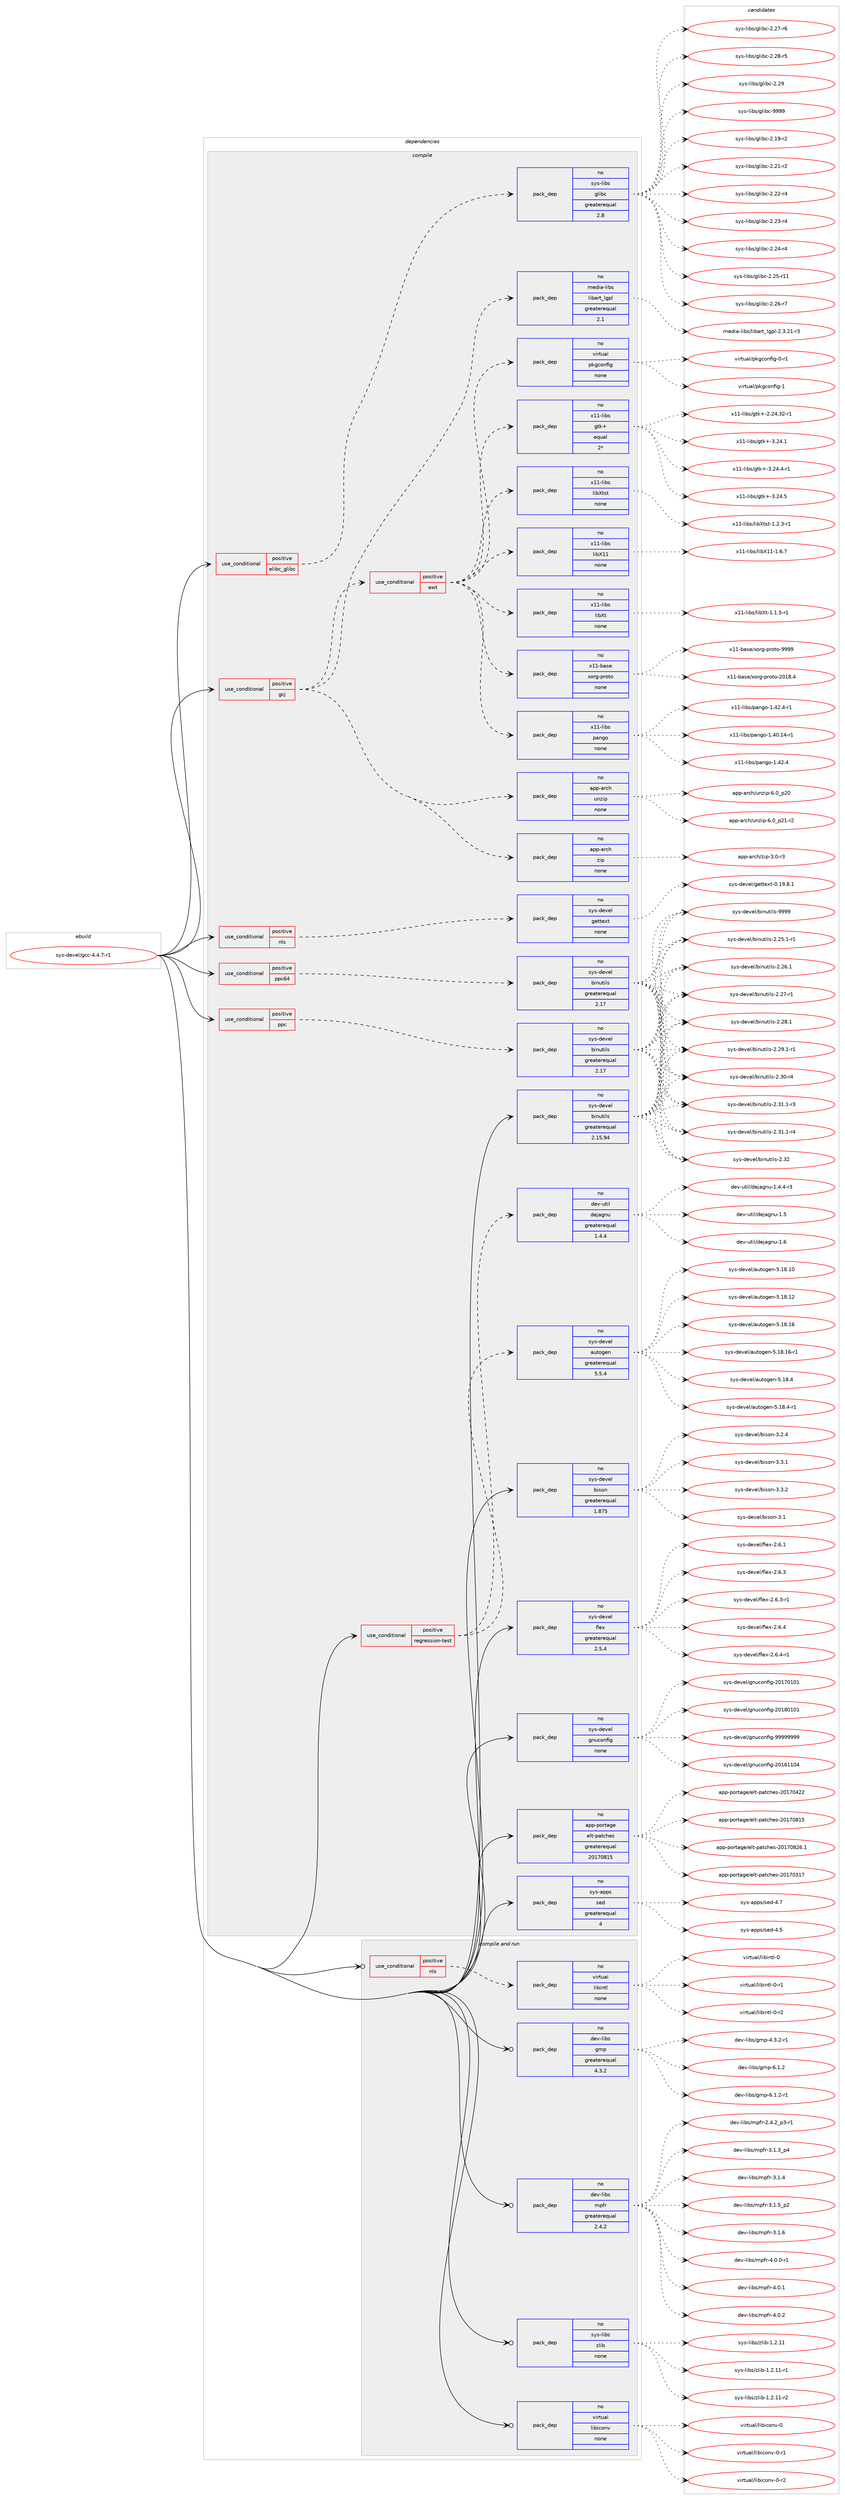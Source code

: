 digraph prolog {

# *************
# Graph options
# *************

newrank=true;
concentrate=true;
compound=true;
graph [rankdir=LR,fontname=Helvetica,fontsize=10,ranksep=1.5];#, ranksep=2.5, nodesep=0.2];
edge  [arrowhead=vee];
node  [fontname=Helvetica,fontsize=10];

# **********
# The ebuild
# **********

subgraph cluster_leftcol {
color=gray;
rank=same;
label=<<i>ebuild</i>>;
id [label="sys-devel/gcc-4.4.7-r1", color=red, width=4, href="../sys-devel/gcc-4.4.7-r1.svg"];
}

# ****************
# The dependencies
# ****************

subgraph cluster_midcol {
color=gray;
label=<<i>dependencies</i>>;
subgraph cluster_compile {
fillcolor="#eeeeee";
style=filled;
label=<<i>compile</i>>;
subgraph cond459618 {
dependency1727688 [label=<<TABLE BORDER="0" CELLBORDER="1" CELLSPACING="0" CELLPADDING="4"><TR><TD ROWSPAN="3" CELLPADDING="10">use_conditional</TD></TR><TR><TD>positive</TD></TR><TR><TD>elibc_glibc</TD></TR></TABLE>>, shape=none, color=red];
subgraph pack1239757 {
dependency1727689 [label=<<TABLE BORDER="0" CELLBORDER="1" CELLSPACING="0" CELLPADDING="4" WIDTH="220"><TR><TD ROWSPAN="6" CELLPADDING="30">pack_dep</TD></TR><TR><TD WIDTH="110">no</TD></TR><TR><TD>sys-libs</TD></TR><TR><TD>glibc</TD></TR><TR><TD>greaterequal</TD></TR><TR><TD>2.8</TD></TR></TABLE>>, shape=none, color=blue];
}
dependency1727688:e -> dependency1727689:w [weight=20,style="dashed",arrowhead="vee"];
}
id:e -> dependency1727688:w [weight=20,style="solid",arrowhead="vee"];
subgraph cond459619 {
dependency1727690 [label=<<TABLE BORDER="0" CELLBORDER="1" CELLSPACING="0" CELLPADDING="4"><TR><TD ROWSPAN="3" CELLPADDING="10">use_conditional</TD></TR><TR><TD>positive</TD></TR><TR><TD>gcj</TD></TR></TABLE>>, shape=none, color=red];
subgraph cond459620 {
dependency1727691 [label=<<TABLE BORDER="0" CELLBORDER="1" CELLSPACING="0" CELLPADDING="4"><TR><TD ROWSPAN="3" CELLPADDING="10">use_conditional</TD></TR><TR><TD>positive</TD></TR><TR><TD>awt</TD></TR></TABLE>>, shape=none, color=red];
subgraph pack1239758 {
dependency1727692 [label=<<TABLE BORDER="0" CELLBORDER="1" CELLSPACING="0" CELLPADDING="4" WIDTH="220"><TR><TD ROWSPAN="6" CELLPADDING="30">pack_dep</TD></TR><TR><TD WIDTH="110">no</TD></TR><TR><TD>x11-base</TD></TR><TR><TD>xorg-proto</TD></TR><TR><TD>none</TD></TR><TR><TD></TD></TR></TABLE>>, shape=none, color=blue];
}
dependency1727691:e -> dependency1727692:w [weight=20,style="dashed",arrowhead="vee"];
subgraph pack1239759 {
dependency1727693 [label=<<TABLE BORDER="0" CELLBORDER="1" CELLSPACING="0" CELLPADDING="4" WIDTH="220"><TR><TD ROWSPAN="6" CELLPADDING="30">pack_dep</TD></TR><TR><TD WIDTH="110">no</TD></TR><TR><TD>x11-libs</TD></TR><TR><TD>libXt</TD></TR><TR><TD>none</TD></TR><TR><TD></TD></TR></TABLE>>, shape=none, color=blue];
}
dependency1727691:e -> dependency1727693:w [weight=20,style="dashed",arrowhead="vee"];
subgraph pack1239760 {
dependency1727694 [label=<<TABLE BORDER="0" CELLBORDER="1" CELLSPACING="0" CELLPADDING="4" WIDTH="220"><TR><TD ROWSPAN="6" CELLPADDING="30">pack_dep</TD></TR><TR><TD WIDTH="110">no</TD></TR><TR><TD>x11-libs</TD></TR><TR><TD>libX11</TD></TR><TR><TD>none</TD></TR><TR><TD></TD></TR></TABLE>>, shape=none, color=blue];
}
dependency1727691:e -> dependency1727694:w [weight=20,style="dashed",arrowhead="vee"];
subgraph pack1239761 {
dependency1727695 [label=<<TABLE BORDER="0" CELLBORDER="1" CELLSPACING="0" CELLPADDING="4" WIDTH="220"><TR><TD ROWSPAN="6" CELLPADDING="30">pack_dep</TD></TR><TR><TD WIDTH="110">no</TD></TR><TR><TD>x11-libs</TD></TR><TR><TD>libXtst</TD></TR><TR><TD>none</TD></TR><TR><TD></TD></TR></TABLE>>, shape=none, color=blue];
}
dependency1727691:e -> dependency1727695:w [weight=20,style="dashed",arrowhead="vee"];
subgraph pack1239762 {
dependency1727696 [label=<<TABLE BORDER="0" CELLBORDER="1" CELLSPACING="0" CELLPADDING="4" WIDTH="220"><TR><TD ROWSPAN="6" CELLPADDING="30">pack_dep</TD></TR><TR><TD WIDTH="110">no</TD></TR><TR><TD>x11-libs</TD></TR><TR><TD>gtk+</TD></TR><TR><TD>equal</TD></TR><TR><TD>2*</TD></TR></TABLE>>, shape=none, color=blue];
}
dependency1727691:e -> dependency1727696:w [weight=20,style="dashed",arrowhead="vee"];
subgraph pack1239763 {
dependency1727697 [label=<<TABLE BORDER="0" CELLBORDER="1" CELLSPACING="0" CELLPADDING="4" WIDTH="220"><TR><TD ROWSPAN="6" CELLPADDING="30">pack_dep</TD></TR><TR><TD WIDTH="110">no</TD></TR><TR><TD>virtual</TD></TR><TR><TD>pkgconfig</TD></TR><TR><TD>none</TD></TR><TR><TD></TD></TR></TABLE>>, shape=none, color=blue];
}
dependency1727691:e -> dependency1727697:w [weight=20,style="dashed",arrowhead="vee"];
subgraph pack1239764 {
dependency1727698 [label=<<TABLE BORDER="0" CELLBORDER="1" CELLSPACING="0" CELLPADDING="4" WIDTH="220"><TR><TD ROWSPAN="6" CELLPADDING="30">pack_dep</TD></TR><TR><TD WIDTH="110">no</TD></TR><TR><TD>x11-libs</TD></TR><TR><TD>pango</TD></TR><TR><TD>none</TD></TR><TR><TD></TD></TR></TABLE>>, shape=none, color=blue];
}
dependency1727691:e -> dependency1727698:w [weight=20,style="dashed",arrowhead="vee"];
}
dependency1727690:e -> dependency1727691:w [weight=20,style="dashed",arrowhead="vee"];
subgraph pack1239765 {
dependency1727699 [label=<<TABLE BORDER="0" CELLBORDER="1" CELLSPACING="0" CELLPADDING="4" WIDTH="220"><TR><TD ROWSPAN="6" CELLPADDING="30">pack_dep</TD></TR><TR><TD WIDTH="110">no</TD></TR><TR><TD>media-libs</TD></TR><TR><TD>libart_lgpl</TD></TR><TR><TD>greaterequal</TD></TR><TR><TD>2.1</TD></TR></TABLE>>, shape=none, color=blue];
}
dependency1727690:e -> dependency1727699:w [weight=20,style="dashed",arrowhead="vee"];
subgraph pack1239766 {
dependency1727700 [label=<<TABLE BORDER="0" CELLBORDER="1" CELLSPACING="0" CELLPADDING="4" WIDTH="220"><TR><TD ROWSPAN="6" CELLPADDING="30">pack_dep</TD></TR><TR><TD WIDTH="110">no</TD></TR><TR><TD>app-arch</TD></TR><TR><TD>zip</TD></TR><TR><TD>none</TD></TR><TR><TD></TD></TR></TABLE>>, shape=none, color=blue];
}
dependency1727690:e -> dependency1727700:w [weight=20,style="dashed",arrowhead="vee"];
subgraph pack1239767 {
dependency1727701 [label=<<TABLE BORDER="0" CELLBORDER="1" CELLSPACING="0" CELLPADDING="4" WIDTH="220"><TR><TD ROWSPAN="6" CELLPADDING="30">pack_dep</TD></TR><TR><TD WIDTH="110">no</TD></TR><TR><TD>app-arch</TD></TR><TR><TD>unzip</TD></TR><TR><TD>none</TD></TR><TR><TD></TD></TR></TABLE>>, shape=none, color=blue];
}
dependency1727690:e -> dependency1727701:w [weight=20,style="dashed",arrowhead="vee"];
}
id:e -> dependency1727690:w [weight=20,style="solid",arrowhead="vee"];
subgraph cond459621 {
dependency1727702 [label=<<TABLE BORDER="0" CELLBORDER="1" CELLSPACING="0" CELLPADDING="4"><TR><TD ROWSPAN="3" CELLPADDING="10">use_conditional</TD></TR><TR><TD>positive</TD></TR><TR><TD>nls</TD></TR></TABLE>>, shape=none, color=red];
subgraph pack1239768 {
dependency1727703 [label=<<TABLE BORDER="0" CELLBORDER="1" CELLSPACING="0" CELLPADDING="4" WIDTH="220"><TR><TD ROWSPAN="6" CELLPADDING="30">pack_dep</TD></TR><TR><TD WIDTH="110">no</TD></TR><TR><TD>sys-devel</TD></TR><TR><TD>gettext</TD></TR><TR><TD>none</TD></TR><TR><TD></TD></TR></TABLE>>, shape=none, color=blue];
}
dependency1727702:e -> dependency1727703:w [weight=20,style="dashed",arrowhead="vee"];
}
id:e -> dependency1727702:w [weight=20,style="solid",arrowhead="vee"];
subgraph cond459622 {
dependency1727704 [label=<<TABLE BORDER="0" CELLBORDER="1" CELLSPACING="0" CELLPADDING="4"><TR><TD ROWSPAN="3" CELLPADDING="10">use_conditional</TD></TR><TR><TD>positive</TD></TR><TR><TD>ppc</TD></TR></TABLE>>, shape=none, color=red];
subgraph pack1239769 {
dependency1727705 [label=<<TABLE BORDER="0" CELLBORDER="1" CELLSPACING="0" CELLPADDING="4" WIDTH="220"><TR><TD ROWSPAN="6" CELLPADDING="30">pack_dep</TD></TR><TR><TD WIDTH="110">no</TD></TR><TR><TD>sys-devel</TD></TR><TR><TD>binutils</TD></TR><TR><TD>greaterequal</TD></TR><TR><TD>2.17</TD></TR></TABLE>>, shape=none, color=blue];
}
dependency1727704:e -> dependency1727705:w [weight=20,style="dashed",arrowhead="vee"];
}
id:e -> dependency1727704:w [weight=20,style="solid",arrowhead="vee"];
subgraph cond459623 {
dependency1727706 [label=<<TABLE BORDER="0" CELLBORDER="1" CELLSPACING="0" CELLPADDING="4"><TR><TD ROWSPAN="3" CELLPADDING="10">use_conditional</TD></TR><TR><TD>positive</TD></TR><TR><TD>ppc64</TD></TR></TABLE>>, shape=none, color=red];
subgraph pack1239770 {
dependency1727707 [label=<<TABLE BORDER="0" CELLBORDER="1" CELLSPACING="0" CELLPADDING="4" WIDTH="220"><TR><TD ROWSPAN="6" CELLPADDING="30">pack_dep</TD></TR><TR><TD WIDTH="110">no</TD></TR><TR><TD>sys-devel</TD></TR><TR><TD>binutils</TD></TR><TR><TD>greaterequal</TD></TR><TR><TD>2.17</TD></TR></TABLE>>, shape=none, color=blue];
}
dependency1727706:e -> dependency1727707:w [weight=20,style="dashed",arrowhead="vee"];
}
id:e -> dependency1727706:w [weight=20,style="solid",arrowhead="vee"];
subgraph cond459624 {
dependency1727708 [label=<<TABLE BORDER="0" CELLBORDER="1" CELLSPACING="0" CELLPADDING="4"><TR><TD ROWSPAN="3" CELLPADDING="10">use_conditional</TD></TR><TR><TD>positive</TD></TR><TR><TD>regression-test</TD></TR></TABLE>>, shape=none, color=red];
subgraph pack1239771 {
dependency1727709 [label=<<TABLE BORDER="0" CELLBORDER="1" CELLSPACING="0" CELLPADDING="4" WIDTH="220"><TR><TD ROWSPAN="6" CELLPADDING="30">pack_dep</TD></TR><TR><TD WIDTH="110">no</TD></TR><TR><TD>dev-util</TD></TR><TR><TD>dejagnu</TD></TR><TR><TD>greaterequal</TD></TR><TR><TD>1.4.4</TD></TR></TABLE>>, shape=none, color=blue];
}
dependency1727708:e -> dependency1727709:w [weight=20,style="dashed",arrowhead="vee"];
subgraph pack1239772 {
dependency1727710 [label=<<TABLE BORDER="0" CELLBORDER="1" CELLSPACING="0" CELLPADDING="4" WIDTH="220"><TR><TD ROWSPAN="6" CELLPADDING="30">pack_dep</TD></TR><TR><TD WIDTH="110">no</TD></TR><TR><TD>sys-devel</TD></TR><TR><TD>autogen</TD></TR><TR><TD>greaterequal</TD></TR><TR><TD>5.5.4</TD></TR></TABLE>>, shape=none, color=blue];
}
dependency1727708:e -> dependency1727710:w [weight=20,style="dashed",arrowhead="vee"];
}
id:e -> dependency1727708:w [weight=20,style="solid",arrowhead="vee"];
subgraph pack1239773 {
dependency1727711 [label=<<TABLE BORDER="0" CELLBORDER="1" CELLSPACING="0" CELLPADDING="4" WIDTH="220"><TR><TD ROWSPAN="6" CELLPADDING="30">pack_dep</TD></TR><TR><TD WIDTH="110">no</TD></TR><TR><TD>app-portage</TD></TR><TR><TD>elt-patches</TD></TR><TR><TD>greaterequal</TD></TR><TR><TD>20170815</TD></TR></TABLE>>, shape=none, color=blue];
}
id:e -> dependency1727711:w [weight=20,style="solid",arrowhead="vee"];
subgraph pack1239774 {
dependency1727712 [label=<<TABLE BORDER="0" CELLBORDER="1" CELLSPACING="0" CELLPADDING="4" WIDTH="220"><TR><TD ROWSPAN="6" CELLPADDING="30">pack_dep</TD></TR><TR><TD WIDTH="110">no</TD></TR><TR><TD>sys-apps</TD></TR><TR><TD>sed</TD></TR><TR><TD>greaterequal</TD></TR><TR><TD>4</TD></TR></TABLE>>, shape=none, color=blue];
}
id:e -> dependency1727712:w [weight=20,style="solid",arrowhead="vee"];
subgraph pack1239775 {
dependency1727713 [label=<<TABLE BORDER="0" CELLBORDER="1" CELLSPACING="0" CELLPADDING="4" WIDTH="220"><TR><TD ROWSPAN="6" CELLPADDING="30">pack_dep</TD></TR><TR><TD WIDTH="110">no</TD></TR><TR><TD>sys-devel</TD></TR><TR><TD>binutils</TD></TR><TR><TD>greaterequal</TD></TR><TR><TD>2.15.94</TD></TR></TABLE>>, shape=none, color=blue];
}
id:e -> dependency1727713:w [weight=20,style="solid",arrowhead="vee"];
subgraph pack1239776 {
dependency1727714 [label=<<TABLE BORDER="0" CELLBORDER="1" CELLSPACING="0" CELLPADDING="4" WIDTH="220"><TR><TD ROWSPAN="6" CELLPADDING="30">pack_dep</TD></TR><TR><TD WIDTH="110">no</TD></TR><TR><TD>sys-devel</TD></TR><TR><TD>bison</TD></TR><TR><TD>greaterequal</TD></TR><TR><TD>1.875</TD></TR></TABLE>>, shape=none, color=blue];
}
id:e -> dependency1727714:w [weight=20,style="solid",arrowhead="vee"];
subgraph pack1239777 {
dependency1727715 [label=<<TABLE BORDER="0" CELLBORDER="1" CELLSPACING="0" CELLPADDING="4" WIDTH="220"><TR><TD ROWSPAN="6" CELLPADDING="30">pack_dep</TD></TR><TR><TD WIDTH="110">no</TD></TR><TR><TD>sys-devel</TD></TR><TR><TD>flex</TD></TR><TR><TD>greaterequal</TD></TR><TR><TD>2.5.4</TD></TR></TABLE>>, shape=none, color=blue];
}
id:e -> dependency1727715:w [weight=20,style="solid",arrowhead="vee"];
subgraph pack1239778 {
dependency1727716 [label=<<TABLE BORDER="0" CELLBORDER="1" CELLSPACING="0" CELLPADDING="4" WIDTH="220"><TR><TD ROWSPAN="6" CELLPADDING="30">pack_dep</TD></TR><TR><TD WIDTH="110">no</TD></TR><TR><TD>sys-devel</TD></TR><TR><TD>gnuconfig</TD></TR><TR><TD>none</TD></TR><TR><TD></TD></TR></TABLE>>, shape=none, color=blue];
}
id:e -> dependency1727716:w [weight=20,style="solid",arrowhead="vee"];
}
subgraph cluster_compileandrun {
fillcolor="#eeeeee";
style=filled;
label=<<i>compile and run</i>>;
subgraph cond459625 {
dependency1727717 [label=<<TABLE BORDER="0" CELLBORDER="1" CELLSPACING="0" CELLPADDING="4"><TR><TD ROWSPAN="3" CELLPADDING="10">use_conditional</TD></TR><TR><TD>positive</TD></TR><TR><TD>nls</TD></TR></TABLE>>, shape=none, color=red];
subgraph pack1239779 {
dependency1727718 [label=<<TABLE BORDER="0" CELLBORDER="1" CELLSPACING="0" CELLPADDING="4" WIDTH="220"><TR><TD ROWSPAN="6" CELLPADDING="30">pack_dep</TD></TR><TR><TD WIDTH="110">no</TD></TR><TR><TD>virtual</TD></TR><TR><TD>libintl</TD></TR><TR><TD>none</TD></TR><TR><TD></TD></TR></TABLE>>, shape=none, color=blue];
}
dependency1727717:e -> dependency1727718:w [weight=20,style="dashed",arrowhead="vee"];
}
id:e -> dependency1727717:w [weight=20,style="solid",arrowhead="odotvee"];
subgraph pack1239780 {
dependency1727719 [label=<<TABLE BORDER="0" CELLBORDER="1" CELLSPACING="0" CELLPADDING="4" WIDTH="220"><TR><TD ROWSPAN="6" CELLPADDING="30">pack_dep</TD></TR><TR><TD WIDTH="110">no</TD></TR><TR><TD>dev-libs</TD></TR><TR><TD>gmp</TD></TR><TR><TD>greaterequal</TD></TR><TR><TD>4.3.2</TD></TR></TABLE>>, shape=none, color=blue];
}
id:e -> dependency1727719:w [weight=20,style="solid",arrowhead="odotvee"];
subgraph pack1239781 {
dependency1727720 [label=<<TABLE BORDER="0" CELLBORDER="1" CELLSPACING="0" CELLPADDING="4" WIDTH="220"><TR><TD ROWSPAN="6" CELLPADDING="30">pack_dep</TD></TR><TR><TD WIDTH="110">no</TD></TR><TR><TD>dev-libs</TD></TR><TR><TD>mpfr</TD></TR><TR><TD>greaterequal</TD></TR><TR><TD>2.4.2</TD></TR></TABLE>>, shape=none, color=blue];
}
id:e -> dependency1727720:w [weight=20,style="solid",arrowhead="odotvee"];
subgraph pack1239782 {
dependency1727721 [label=<<TABLE BORDER="0" CELLBORDER="1" CELLSPACING="0" CELLPADDING="4" WIDTH="220"><TR><TD ROWSPAN="6" CELLPADDING="30">pack_dep</TD></TR><TR><TD WIDTH="110">no</TD></TR><TR><TD>sys-libs</TD></TR><TR><TD>zlib</TD></TR><TR><TD>none</TD></TR><TR><TD></TD></TR></TABLE>>, shape=none, color=blue];
}
id:e -> dependency1727721:w [weight=20,style="solid",arrowhead="odotvee"];
subgraph pack1239783 {
dependency1727722 [label=<<TABLE BORDER="0" CELLBORDER="1" CELLSPACING="0" CELLPADDING="4" WIDTH="220"><TR><TD ROWSPAN="6" CELLPADDING="30">pack_dep</TD></TR><TR><TD WIDTH="110">no</TD></TR><TR><TD>virtual</TD></TR><TR><TD>libiconv</TD></TR><TR><TD>none</TD></TR><TR><TD></TD></TR></TABLE>>, shape=none, color=blue];
}
id:e -> dependency1727722:w [weight=20,style="solid",arrowhead="odotvee"];
}
subgraph cluster_run {
fillcolor="#eeeeee";
style=filled;
label=<<i>run</i>>;
}
}

# **************
# The candidates
# **************

subgraph cluster_choices {
rank=same;
color=gray;
label=<<i>candidates</i>>;

subgraph choice1239757 {
color=black;
nodesep=1;
choice115121115451081059811547103108105989945504649574511450 [label="sys-libs/glibc-2.19-r2", color=red, width=4,href="../sys-libs/glibc-2.19-r2.svg"];
choice115121115451081059811547103108105989945504650494511450 [label="sys-libs/glibc-2.21-r2", color=red, width=4,href="../sys-libs/glibc-2.21-r2.svg"];
choice115121115451081059811547103108105989945504650504511452 [label="sys-libs/glibc-2.22-r4", color=red, width=4,href="../sys-libs/glibc-2.22-r4.svg"];
choice115121115451081059811547103108105989945504650514511452 [label="sys-libs/glibc-2.23-r4", color=red, width=4,href="../sys-libs/glibc-2.23-r4.svg"];
choice115121115451081059811547103108105989945504650524511452 [label="sys-libs/glibc-2.24-r4", color=red, width=4,href="../sys-libs/glibc-2.24-r4.svg"];
choice11512111545108105981154710310810598994550465053451144949 [label="sys-libs/glibc-2.25-r11", color=red, width=4,href="../sys-libs/glibc-2.25-r11.svg"];
choice115121115451081059811547103108105989945504650544511455 [label="sys-libs/glibc-2.26-r7", color=red, width=4,href="../sys-libs/glibc-2.26-r7.svg"];
choice115121115451081059811547103108105989945504650554511454 [label="sys-libs/glibc-2.27-r6", color=red, width=4,href="../sys-libs/glibc-2.27-r6.svg"];
choice115121115451081059811547103108105989945504650564511453 [label="sys-libs/glibc-2.28-r5", color=red, width=4,href="../sys-libs/glibc-2.28-r5.svg"];
choice11512111545108105981154710310810598994550465057 [label="sys-libs/glibc-2.29", color=red, width=4,href="../sys-libs/glibc-2.29.svg"];
choice11512111545108105981154710310810598994557575757 [label="sys-libs/glibc-9999", color=red, width=4,href="../sys-libs/glibc-9999.svg"];
dependency1727689:e -> choice115121115451081059811547103108105989945504649574511450:w [style=dotted,weight="100"];
dependency1727689:e -> choice115121115451081059811547103108105989945504650494511450:w [style=dotted,weight="100"];
dependency1727689:e -> choice115121115451081059811547103108105989945504650504511452:w [style=dotted,weight="100"];
dependency1727689:e -> choice115121115451081059811547103108105989945504650514511452:w [style=dotted,weight="100"];
dependency1727689:e -> choice115121115451081059811547103108105989945504650524511452:w [style=dotted,weight="100"];
dependency1727689:e -> choice11512111545108105981154710310810598994550465053451144949:w [style=dotted,weight="100"];
dependency1727689:e -> choice115121115451081059811547103108105989945504650544511455:w [style=dotted,weight="100"];
dependency1727689:e -> choice115121115451081059811547103108105989945504650554511454:w [style=dotted,weight="100"];
dependency1727689:e -> choice115121115451081059811547103108105989945504650564511453:w [style=dotted,weight="100"];
dependency1727689:e -> choice11512111545108105981154710310810598994550465057:w [style=dotted,weight="100"];
dependency1727689:e -> choice11512111545108105981154710310810598994557575757:w [style=dotted,weight="100"];
}
subgraph choice1239758 {
color=black;
nodesep=1;
choice1204949459897115101471201111141034511211411111611145504849564652 [label="x11-base/xorg-proto-2018.4", color=red, width=4,href="../x11-base/xorg-proto-2018.4.svg"];
choice120494945989711510147120111114103451121141111161114557575757 [label="x11-base/xorg-proto-9999", color=red, width=4,href="../x11-base/xorg-proto-9999.svg"];
dependency1727692:e -> choice1204949459897115101471201111141034511211411111611145504849564652:w [style=dotted,weight="100"];
dependency1727692:e -> choice120494945989711510147120111114103451121141111161114557575757:w [style=dotted,weight="100"];
}
subgraph choice1239759 {
color=black;
nodesep=1;
choice120494945108105981154710810598881164549464946534511449 [label="x11-libs/libXt-1.1.5-r1", color=red, width=4,href="../x11-libs/libXt-1.1.5-r1.svg"];
dependency1727693:e -> choice120494945108105981154710810598881164549464946534511449:w [style=dotted,weight="100"];
}
subgraph choice1239760 {
color=black;
nodesep=1;
choice120494945108105981154710810598884949454946544655 [label="x11-libs/libX11-1.6.7", color=red, width=4,href="../x11-libs/libX11-1.6.7.svg"];
dependency1727694:e -> choice120494945108105981154710810598884949454946544655:w [style=dotted,weight="100"];
}
subgraph choice1239761 {
color=black;
nodesep=1;
choice120494945108105981154710810598881161151164549465046514511449 [label="x11-libs/libXtst-1.2.3-r1", color=red, width=4,href="../x11-libs/libXtst-1.2.3-r1.svg"];
dependency1727695:e -> choice120494945108105981154710810598881161151164549465046514511449:w [style=dotted,weight="100"];
}
subgraph choice1239762 {
color=black;
nodesep=1;
choice12049494510810598115471031161074345504650524651504511449 [label="x11-libs/gtk+-2.24.32-r1", color=red, width=4,href="../x11-libs/gtk+-2.24.32-r1.svg"];
choice12049494510810598115471031161074345514650524649 [label="x11-libs/gtk+-3.24.1", color=red, width=4,href="../x11-libs/gtk+-3.24.1.svg"];
choice120494945108105981154710311610743455146505246524511449 [label="x11-libs/gtk+-3.24.4-r1", color=red, width=4,href="../x11-libs/gtk+-3.24.4-r1.svg"];
choice12049494510810598115471031161074345514650524653 [label="x11-libs/gtk+-3.24.5", color=red, width=4,href="../x11-libs/gtk+-3.24.5.svg"];
dependency1727696:e -> choice12049494510810598115471031161074345504650524651504511449:w [style=dotted,weight="100"];
dependency1727696:e -> choice12049494510810598115471031161074345514650524649:w [style=dotted,weight="100"];
dependency1727696:e -> choice120494945108105981154710311610743455146505246524511449:w [style=dotted,weight="100"];
dependency1727696:e -> choice12049494510810598115471031161074345514650524653:w [style=dotted,weight="100"];
}
subgraph choice1239763 {
color=black;
nodesep=1;
choice11810511411611797108471121071039911111010210510345484511449 [label="virtual/pkgconfig-0-r1", color=red, width=4,href="../virtual/pkgconfig-0-r1.svg"];
choice1181051141161179710847112107103991111101021051034549 [label="virtual/pkgconfig-1", color=red, width=4,href="../virtual/pkgconfig-1.svg"];
dependency1727697:e -> choice11810511411611797108471121071039911111010210510345484511449:w [style=dotted,weight="100"];
dependency1727697:e -> choice1181051141161179710847112107103991111101021051034549:w [style=dotted,weight="100"];
}
subgraph choice1239764 {
color=black;
nodesep=1;
choice12049494510810598115471129711010311145494652484649524511449 [label="x11-libs/pango-1.40.14-r1", color=red, width=4,href="../x11-libs/pango-1.40.14-r1.svg"];
choice12049494510810598115471129711010311145494652504652 [label="x11-libs/pango-1.42.4", color=red, width=4,href="../x11-libs/pango-1.42.4.svg"];
choice120494945108105981154711297110103111454946525046524511449 [label="x11-libs/pango-1.42.4-r1", color=red, width=4,href="../x11-libs/pango-1.42.4-r1.svg"];
dependency1727698:e -> choice12049494510810598115471129711010311145494652484649524511449:w [style=dotted,weight="100"];
dependency1727698:e -> choice12049494510810598115471129711010311145494652504652:w [style=dotted,weight="100"];
dependency1727698:e -> choice120494945108105981154711297110103111454946525046524511449:w [style=dotted,weight="100"];
}
subgraph choice1239765 {
color=black;
nodesep=1;
choice10910110010597451081059811547108105989711411695108103112108455046514650494511451 [label="media-libs/libart_lgpl-2.3.21-r3", color=red, width=4,href="../media-libs/libart_lgpl-2.3.21-r3.svg"];
dependency1727699:e -> choice10910110010597451081059811547108105989711411695108103112108455046514650494511451:w [style=dotted,weight="100"];
}
subgraph choice1239766 {
color=black;
nodesep=1;
choice9711211245971149910447122105112455146484511451 [label="app-arch/zip-3.0-r3", color=red, width=4,href="../app-arch/zip-3.0-r3.svg"];
dependency1727700:e -> choice9711211245971149910447122105112455146484511451:w [style=dotted,weight="100"];
}
subgraph choice1239767 {
color=black;
nodesep=1;
choice971121124597114991044711711012210511245544648951125048 [label="app-arch/unzip-6.0_p20", color=red, width=4,href="../app-arch/unzip-6.0_p20.svg"];
choice9711211245971149910447117110122105112455446489511250494511450 [label="app-arch/unzip-6.0_p21-r2", color=red, width=4,href="../app-arch/unzip-6.0_p21-r2.svg"];
dependency1727701:e -> choice971121124597114991044711711012210511245544648951125048:w [style=dotted,weight="100"];
dependency1727701:e -> choice9711211245971149910447117110122105112455446489511250494511450:w [style=dotted,weight="100"];
}
subgraph choice1239768 {
color=black;
nodesep=1;
choice1151211154510010111810110847103101116116101120116454846495746564649 [label="sys-devel/gettext-0.19.8.1", color=red, width=4,href="../sys-devel/gettext-0.19.8.1.svg"];
dependency1727703:e -> choice1151211154510010111810110847103101116116101120116454846495746564649:w [style=dotted,weight="100"];
}
subgraph choice1239769 {
color=black;
nodesep=1;
choice115121115451001011181011084798105110117116105108115455046505346494511449 [label="sys-devel/binutils-2.25.1-r1", color=red, width=4,href="../sys-devel/binutils-2.25.1-r1.svg"];
choice11512111545100101118101108479810511011711610510811545504650544649 [label="sys-devel/binutils-2.26.1", color=red, width=4,href="../sys-devel/binutils-2.26.1.svg"];
choice11512111545100101118101108479810511011711610510811545504650554511449 [label="sys-devel/binutils-2.27-r1", color=red, width=4,href="../sys-devel/binutils-2.27-r1.svg"];
choice11512111545100101118101108479810511011711610510811545504650564649 [label="sys-devel/binutils-2.28.1", color=red, width=4,href="../sys-devel/binutils-2.28.1.svg"];
choice115121115451001011181011084798105110117116105108115455046505746494511449 [label="sys-devel/binutils-2.29.1-r1", color=red, width=4,href="../sys-devel/binutils-2.29.1-r1.svg"];
choice11512111545100101118101108479810511011711610510811545504651484511452 [label="sys-devel/binutils-2.30-r4", color=red, width=4,href="../sys-devel/binutils-2.30-r4.svg"];
choice115121115451001011181011084798105110117116105108115455046514946494511451 [label="sys-devel/binutils-2.31.1-r3", color=red, width=4,href="../sys-devel/binutils-2.31.1-r3.svg"];
choice115121115451001011181011084798105110117116105108115455046514946494511452 [label="sys-devel/binutils-2.31.1-r4", color=red, width=4,href="../sys-devel/binutils-2.31.1-r4.svg"];
choice1151211154510010111810110847981051101171161051081154550465150 [label="sys-devel/binutils-2.32", color=red, width=4,href="../sys-devel/binutils-2.32.svg"];
choice1151211154510010111810110847981051101171161051081154557575757 [label="sys-devel/binutils-9999", color=red, width=4,href="../sys-devel/binutils-9999.svg"];
dependency1727705:e -> choice115121115451001011181011084798105110117116105108115455046505346494511449:w [style=dotted,weight="100"];
dependency1727705:e -> choice11512111545100101118101108479810511011711610510811545504650544649:w [style=dotted,weight="100"];
dependency1727705:e -> choice11512111545100101118101108479810511011711610510811545504650554511449:w [style=dotted,weight="100"];
dependency1727705:e -> choice11512111545100101118101108479810511011711610510811545504650564649:w [style=dotted,weight="100"];
dependency1727705:e -> choice115121115451001011181011084798105110117116105108115455046505746494511449:w [style=dotted,weight="100"];
dependency1727705:e -> choice11512111545100101118101108479810511011711610510811545504651484511452:w [style=dotted,weight="100"];
dependency1727705:e -> choice115121115451001011181011084798105110117116105108115455046514946494511451:w [style=dotted,weight="100"];
dependency1727705:e -> choice115121115451001011181011084798105110117116105108115455046514946494511452:w [style=dotted,weight="100"];
dependency1727705:e -> choice1151211154510010111810110847981051101171161051081154550465150:w [style=dotted,weight="100"];
dependency1727705:e -> choice1151211154510010111810110847981051101171161051081154557575757:w [style=dotted,weight="100"];
}
subgraph choice1239770 {
color=black;
nodesep=1;
choice115121115451001011181011084798105110117116105108115455046505346494511449 [label="sys-devel/binutils-2.25.1-r1", color=red, width=4,href="../sys-devel/binutils-2.25.1-r1.svg"];
choice11512111545100101118101108479810511011711610510811545504650544649 [label="sys-devel/binutils-2.26.1", color=red, width=4,href="../sys-devel/binutils-2.26.1.svg"];
choice11512111545100101118101108479810511011711610510811545504650554511449 [label="sys-devel/binutils-2.27-r1", color=red, width=4,href="../sys-devel/binutils-2.27-r1.svg"];
choice11512111545100101118101108479810511011711610510811545504650564649 [label="sys-devel/binutils-2.28.1", color=red, width=4,href="../sys-devel/binutils-2.28.1.svg"];
choice115121115451001011181011084798105110117116105108115455046505746494511449 [label="sys-devel/binutils-2.29.1-r1", color=red, width=4,href="../sys-devel/binutils-2.29.1-r1.svg"];
choice11512111545100101118101108479810511011711610510811545504651484511452 [label="sys-devel/binutils-2.30-r4", color=red, width=4,href="../sys-devel/binutils-2.30-r4.svg"];
choice115121115451001011181011084798105110117116105108115455046514946494511451 [label="sys-devel/binutils-2.31.1-r3", color=red, width=4,href="../sys-devel/binutils-2.31.1-r3.svg"];
choice115121115451001011181011084798105110117116105108115455046514946494511452 [label="sys-devel/binutils-2.31.1-r4", color=red, width=4,href="../sys-devel/binutils-2.31.1-r4.svg"];
choice1151211154510010111810110847981051101171161051081154550465150 [label="sys-devel/binutils-2.32", color=red, width=4,href="../sys-devel/binutils-2.32.svg"];
choice1151211154510010111810110847981051101171161051081154557575757 [label="sys-devel/binutils-9999", color=red, width=4,href="../sys-devel/binutils-9999.svg"];
dependency1727707:e -> choice115121115451001011181011084798105110117116105108115455046505346494511449:w [style=dotted,weight="100"];
dependency1727707:e -> choice11512111545100101118101108479810511011711610510811545504650544649:w [style=dotted,weight="100"];
dependency1727707:e -> choice11512111545100101118101108479810511011711610510811545504650554511449:w [style=dotted,weight="100"];
dependency1727707:e -> choice11512111545100101118101108479810511011711610510811545504650564649:w [style=dotted,weight="100"];
dependency1727707:e -> choice115121115451001011181011084798105110117116105108115455046505746494511449:w [style=dotted,weight="100"];
dependency1727707:e -> choice11512111545100101118101108479810511011711610510811545504651484511452:w [style=dotted,weight="100"];
dependency1727707:e -> choice115121115451001011181011084798105110117116105108115455046514946494511451:w [style=dotted,weight="100"];
dependency1727707:e -> choice115121115451001011181011084798105110117116105108115455046514946494511452:w [style=dotted,weight="100"];
dependency1727707:e -> choice1151211154510010111810110847981051101171161051081154550465150:w [style=dotted,weight="100"];
dependency1727707:e -> choice1151211154510010111810110847981051101171161051081154557575757:w [style=dotted,weight="100"];
}
subgraph choice1239771 {
color=black;
nodesep=1;
choice1001011184511711610510847100101106971031101174549465246524511451 [label="dev-util/dejagnu-1.4.4-r3", color=red, width=4,href="../dev-util/dejagnu-1.4.4-r3.svg"];
choice10010111845117116105108471001011069710311011745494653 [label="dev-util/dejagnu-1.5", color=red, width=4,href="../dev-util/dejagnu-1.5.svg"];
choice10010111845117116105108471001011069710311011745494654 [label="dev-util/dejagnu-1.6", color=red, width=4,href="../dev-util/dejagnu-1.6.svg"];
dependency1727709:e -> choice1001011184511711610510847100101106971031101174549465246524511451:w [style=dotted,weight="100"];
dependency1727709:e -> choice10010111845117116105108471001011069710311011745494653:w [style=dotted,weight="100"];
dependency1727709:e -> choice10010111845117116105108471001011069710311011745494654:w [style=dotted,weight="100"];
}
subgraph choice1239772 {
color=black;
nodesep=1;
choice1151211154510010111810110847971171161111031011104553464956464948 [label="sys-devel/autogen-5.18.10", color=red, width=4,href="../sys-devel/autogen-5.18.10.svg"];
choice1151211154510010111810110847971171161111031011104553464956464950 [label="sys-devel/autogen-5.18.12", color=red, width=4,href="../sys-devel/autogen-5.18.12.svg"];
choice1151211154510010111810110847971171161111031011104553464956464954 [label="sys-devel/autogen-5.18.16", color=red, width=4,href="../sys-devel/autogen-5.18.16.svg"];
choice11512111545100101118101108479711711611110310111045534649564649544511449 [label="sys-devel/autogen-5.18.16-r1", color=red, width=4,href="../sys-devel/autogen-5.18.16-r1.svg"];
choice11512111545100101118101108479711711611110310111045534649564652 [label="sys-devel/autogen-5.18.4", color=red, width=4,href="../sys-devel/autogen-5.18.4.svg"];
choice115121115451001011181011084797117116111103101110455346495646524511449 [label="sys-devel/autogen-5.18.4-r1", color=red, width=4,href="../sys-devel/autogen-5.18.4-r1.svg"];
dependency1727710:e -> choice1151211154510010111810110847971171161111031011104553464956464948:w [style=dotted,weight="100"];
dependency1727710:e -> choice1151211154510010111810110847971171161111031011104553464956464950:w [style=dotted,weight="100"];
dependency1727710:e -> choice1151211154510010111810110847971171161111031011104553464956464954:w [style=dotted,weight="100"];
dependency1727710:e -> choice11512111545100101118101108479711711611110310111045534649564649544511449:w [style=dotted,weight="100"];
dependency1727710:e -> choice11512111545100101118101108479711711611110310111045534649564652:w [style=dotted,weight="100"];
dependency1727710:e -> choice115121115451001011181011084797117116111103101110455346495646524511449:w [style=dotted,weight="100"];
}
subgraph choice1239773 {
color=black;
nodesep=1;
choice97112112451121111141169710310147101108116451129711699104101115455048495548514955 [label="app-portage/elt-patches-20170317", color=red, width=4,href="../app-portage/elt-patches-20170317.svg"];
choice97112112451121111141169710310147101108116451129711699104101115455048495548525050 [label="app-portage/elt-patches-20170422", color=red, width=4,href="../app-portage/elt-patches-20170422.svg"];
choice97112112451121111141169710310147101108116451129711699104101115455048495548564953 [label="app-portage/elt-patches-20170815", color=red, width=4,href="../app-portage/elt-patches-20170815.svg"];
choice971121124511211111411697103101471011081164511297116991041011154550484955485650544649 [label="app-portage/elt-patches-20170826.1", color=red, width=4,href="../app-portage/elt-patches-20170826.1.svg"];
dependency1727711:e -> choice97112112451121111141169710310147101108116451129711699104101115455048495548514955:w [style=dotted,weight="100"];
dependency1727711:e -> choice97112112451121111141169710310147101108116451129711699104101115455048495548525050:w [style=dotted,weight="100"];
dependency1727711:e -> choice97112112451121111141169710310147101108116451129711699104101115455048495548564953:w [style=dotted,weight="100"];
dependency1727711:e -> choice971121124511211111411697103101471011081164511297116991041011154550484955485650544649:w [style=dotted,weight="100"];
}
subgraph choice1239774 {
color=black;
nodesep=1;
choice11512111545971121121154711510110045524653 [label="sys-apps/sed-4.5", color=red, width=4,href="../sys-apps/sed-4.5.svg"];
choice11512111545971121121154711510110045524655 [label="sys-apps/sed-4.7", color=red, width=4,href="../sys-apps/sed-4.7.svg"];
dependency1727712:e -> choice11512111545971121121154711510110045524653:w [style=dotted,weight="100"];
dependency1727712:e -> choice11512111545971121121154711510110045524655:w [style=dotted,weight="100"];
}
subgraph choice1239775 {
color=black;
nodesep=1;
choice115121115451001011181011084798105110117116105108115455046505346494511449 [label="sys-devel/binutils-2.25.1-r1", color=red, width=4,href="../sys-devel/binutils-2.25.1-r1.svg"];
choice11512111545100101118101108479810511011711610510811545504650544649 [label="sys-devel/binutils-2.26.1", color=red, width=4,href="../sys-devel/binutils-2.26.1.svg"];
choice11512111545100101118101108479810511011711610510811545504650554511449 [label="sys-devel/binutils-2.27-r1", color=red, width=4,href="../sys-devel/binutils-2.27-r1.svg"];
choice11512111545100101118101108479810511011711610510811545504650564649 [label="sys-devel/binutils-2.28.1", color=red, width=4,href="../sys-devel/binutils-2.28.1.svg"];
choice115121115451001011181011084798105110117116105108115455046505746494511449 [label="sys-devel/binutils-2.29.1-r1", color=red, width=4,href="../sys-devel/binutils-2.29.1-r1.svg"];
choice11512111545100101118101108479810511011711610510811545504651484511452 [label="sys-devel/binutils-2.30-r4", color=red, width=4,href="../sys-devel/binutils-2.30-r4.svg"];
choice115121115451001011181011084798105110117116105108115455046514946494511451 [label="sys-devel/binutils-2.31.1-r3", color=red, width=4,href="../sys-devel/binutils-2.31.1-r3.svg"];
choice115121115451001011181011084798105110117116105108115455046514946494511452 [label="sys-devel/binutils-2.31.1-r4", color=red, width=4,href="../sys-devel/binutils-2.31.1-r4.svg"];
choice1151211154510010111810110847981051101171161051081154550465150 [label="sys-devel/binutils-2.32", color=red, width=4,href="../sys-devel/binutils-2.32.svg"];
choice1151211154510010111810110847981051101171161051081154557575757 [label="sys-devel/binutils-9999", color=red, width=4,href="../sys-devel/binutils-9999.svg"];
dependency1727713:e -> choice115121115451001011181011084798105110117116105108115455046505346494511449:w [style=dotted,weight="100"];
dependency1727713:e -> choice11512111545100101118101108479810511011711610510811545504650544649:w [style=dotted,weight="100"];
dependency1727713:e -> choice11512111545100101118101108479810511011711610510811545504650554511449:w [style=dotted,weight="100"];
dependency1727713:e -> choice11512111545100101118101108479810511011711610510811545504650564649:w [style=dotted,weight="100"];
dependency1727713:e -> choice115121115451001011181011084798105110117116105108115455046505746494511449:w [style=dotted,weight="100"];
dependency1727713:e -> choice11512111545100101118101108479810511011711610510811545504651484511452:w [style=dotted,weight="100"];
dependency1727713:e -> choice115121115451001011181011084798105110117116105108115455046514946494511451:w [style=dotted,weight="100"];
dependency1727713:e -> choice115121115451001011181011084798105110117116105108115455046514946494511452:w [style=dotted,weight="100"];
dependency1727713:e -> choice1151211154510010111810110847981051101171161051081154550465150:w [style=dotted,weight="100"];
dependency1727713:e -> choice1151211154510010111810110847981051101171161051081154557575757:w [style=dotted,weight="100"];
}
subgraph choice1239776 {
color=black;
nodesep=1;
choice11512111545100101118101108479810511511111045514649 [label="sys-devel/bison-3.1", color=red, width=4,href="../sys-devel/bison-3.1.svg"];
choice115121115451001011181011084798105115111110455146504652 [label="sys-devel/bison-3.2.4", color=red, width=4,href="../sys-devel/bison-3.2.4.svg"];
choice115121115451001011181011084798105115111110455146514649 [label="sys-devel/bison-3.3.1", color=red, width=4,href="../sys-devel/bison-3.3.1.svg"];
choice115121115451001011181011084798105115111110455146514650 [label="sys-devel/bison-3.3.2", color=red, width=4,href="../sys-devel/bison-3.3.2.svg"];
dependency1727714:e -> choice11512111545100101118101108479810511511111045514649:w [style=dotted,weight="100"];
dependency1727714:e -> choice115121115451001011181011084798105115111110455146504652:w [style=dotted,weight="100"];
dependency1727714:e -> choice115121115451001011181011084798105115111110455146514649:w [style=dotted,weight="100"];
dependency1727714:e -> choice115121115451001011181011084798105115111110455146514650:w [style=dotted,weight="100"];
}
subgraph choice1239777 {
color=black;
nodesep=1;
choice1151211154510010111810110847102108101120455046544649 [label="sys-devel/flex-2.6.1", color=red, width=4,href="../sys-devel/flex-2.6.1.svg"];
choice1151211154510010111810110847102108101120455046544651 [label="sys-devel/flex-2.6.3", color=red, width=4,href="../sys-devel/flex-2.6.3.svg"];
choice11512111545100101118101108471021081011204550465446514511449 [label="sys-devel/flex-2.6.3-r1", color=red, width=4,href="../sys-devel/flex-2.6.3-r1.svg"];
choice1151211154510010111810110847102108101120455046544652 [label="sys-devel/flex-2.6.4", color=red, width=4,href="../sys-devel/flex-2.6.4.svg"];
choice11512111545100101118101108471021081011204550465446524511449 [label="sys-devel/flex-2.6.4-r1", color=red, width=4,href="../sys-devel/flex-2.6.4-r1.svg"];
dependency1727715:e -> choice1151211154510010111810110847102108101120455046544649:w [style=dotted,weight="100"];
dependency1727715:e -> choice1151211154510010111810110847102108101120455046544651:w [style=dotted,weight="100"];
dependency1727715:e -> choice11512111545100101118101108471021081011204550465446514511449:w [style=dotted,weight="100"];
dependency1727715:e -> choice1151211154510010111810110847102108101120455046544652:w [style=dotted,weight="100"];
dependency1727715:e -> choice11512111545100101118101108471021081011204550465446524511449:w [style=dotted,weight="100"];
}
subgraph choice1239778 {
color=black;
nodesep=1;
choice115121115451001011181011084710311011799111110102105103455048495449494852 [label="sys-devel/gnuconfig-20161104", color=red, width=4,href="../sys-devel/gnuconfig-20161104.svg"];
choice115121115451001011181011084710311011799111110102105103455048495548494849 [label="sys-devel/gnuconfig-20170101", color=red, width=4,href="../sys-devel/gnuconfig-20170101.svg"];
choice115121115451001011181011084710311011799111110102105103455048495648494849 [label="sys-devel/gnuconfig-20180101", color=red, width=4,href="../sys-devel/gnuconfig-20180101.svg"];
choice115121115451001011181011084710311011799111110102105103455757575757575757 [label="sys-devel/gnuconfig-99999999", color=red, width=4,href="../sys-devel/gnuconfig-99999999.svg"];
dependency1727716:e -> choice115121115451001011181011084710311011799111110102105103455048495449494852:w [style=dotted,weight="100"];
dependency1727716:e -> choice115121115451001011181011084710311011799111110102105103455048495548494849:w [style=dotted,weight="100"];
dependency1727716:e -> choice115121115451001011181011084710311011799111110102105103455048495648494849:w [style=dotted,weight="100"];
dependency1727716:e -> choice115121115451001011181011084710311011799111110102105103455757575757575757:w [style=dotted,weight="100"];
}
subgraph choice1239779 {
color=black;
nodesep=1;
choice1181051141161179710847108105981051101161084548 [label="virtual/libintl-0", color=red, width=4,href="../virtual/libintl-0.svg"];
choice11810511411611797108471081059810511011610845484511449 [label="virtual/libintl-0-r1", color=red, width=4,href="../virtual/libintl-0-r1.svg"];
choice11810511411611797108471081059810511011610845484511450 [label="virtual/libintl-0-r2", color=red, width=4,href="../virtual/libintl-0-r2.svg"];
dependency1727718:e -> choice1181051141161179710847108105981051101161084548:w [style=dotted,weight="100"];
dependency1727718:e -> choice11810511411611797108471081059810511011610845484511449:w [style=dotted,weight="100"];
dependency1727718:e -> choice11810511411611797108471081059810511011610845484511450:w [style=dotted,weight="100"];
}
subgraph choice1239780 {
color=black;
nodesep=1;
choice1001011184510810598115471031091124552465146504511449 [label="dev-libs/gmp-4.3.2-r1", color=red, width=4,href="../dev-libs/gmp-4.3.2-r1.svg"];
choice100101118451081059811547103109112455446494650 [label="dev-libs/gmp-6.1.2", color=red, width=4,href="../dev-libs/gmp-6.1.2.svg"];
choice1001011184510810598115471031091124554464946504511449 [label="dev-libs/gmp-6.1.2-r1", color=red, width=4,href="../dev-libs/gmp-6.1.2-r1.svg"];
dependency1727719:e -> choice1001011184510810598115471031091124552465146504511449:w [style=dotted,weight="100"];
dependency1727719:e -> choice100101118451081059811547103109112455446494650:w [style=dotted,weight="100"];
dependency1727719:e -> choice1001011184510810598115471031091124554464946504511449:w [style=dotted,weight="100"];
}
subgraph choice1239781 {
color=black;
nodesep=1;
choice10010111845108105981154710911210211445504652465095112514511449 [label="dev-libs/mpfr-2.4.2_p3-r1", color=red, width=4,href="../dev-libs/mpfr-2.4.2_p3-r1.svg"];
choice1001011184510810598115471091121021144551464946519511252 [label="dev-libs/mpfr-3.1.3_p4", color=red, width=4,href="../dev-libs/mpfr-3.1.3_p4.svg"];
choice100101118451081059811547109112102114455146494652 [label="dev-libs/mpfr-3.1.4", color=red, width=4,href="../dev-libs/mpfr-3.1.4.svg"];
choice1001011184510810598115471091121021144551464946539511250 [label="dev-libs/mpfr-3.1.5_p2", color=red, width=4,href="../dev-libs/mpfr-3.1.5_p2.svg"];
choice100101118451081059811547109112102114455146494654 [label="dev-libs/mpfr-3.1.6", color=red, width=4,href="../dev-libs/mpfr-3.1.6.svg"];
choice1001011184510810598115471091121021144552464846484511449 [label="dev-libs/mpfr-4.0.0-r1", color=red, width=4,href="../dev-libs/mpfr-4.0.0-r1.svg"];
choice100101118451081059811547109112102114455246484649 [label="dev-libs/mpfr-4.0.1", color=red, width=4,href="../dev-libs/mpfr-4.0.1.svg"];
choice100101118451081059811547109112102114455246484650 [label="dev-libs/mpfr-4.0.2", color=red, width=4,href="../dev-libs/mpfr-4.0.2.svg"];
dependency1727720:e -> choice10010111845108105981154710911210211445504652465095112514511449:w [style=dotted,weight="100"];
dependency1727720:e -> choice1001011184510810598115471091121021144551464946519511252:w [style=dotted,weight="100"];
dependency1727720:e -> choice100101118451081059811547109112102114455146494652:w [style=dotted,weight="100"];
dependency1727720:e -> choice1001011184510810598115471091121021144551464946539511250:w [style=dotted,weight="100"];
dependency1727720:e -> choice100101118451081059811547109112102114455146494654:w [style=dotted,weight="100"];
dependency1727720:e -> choice1001011184510810598115471091121021144552464846484511449:w [style=dotted,weight="100"];
dependency1727720:e -> choice100101118451081059811547109112102114455246484649:w [style=dotted,weight="100"];
dependency1727720:e -> choice100101118451081059811547109112102114455246484650:w [style=dotted,weight="100"];
}
subgraph choice1239782 {
color=black;
nodesep=1;
choice1151211154510810598115471221081059845494650464949 [label="sys-libs/zlib-1.2.11", color=red, width=4,href="../sys-libs/zlib-1.2.11.svg"];
choice11512111545108105981154712210810598454946504649494511449 [label="sys-libs/zlib-1.2.11-r1", color=red, width=4,href="../sys-libs/zlib-1.2.11-r1.svg"];
choice11512111545108105981154712210810598454946504649494511450 [label="sys-libs/zlib-1.2.11-r2", color=red, width=4,href="../sys-libs/zlib-1.2.11-r2.svg"];
dependency1727721:e -> choice1151211154510810598115471221081059845494650464949:w [style=dotted,weight="100"];
dependency1727721:e -> choice11512111545108105981154712210810598454946504649494511449:w [style=dotted,weight="100"];
dependency1727721:e -> choice11512111545108105981154712210810598454946504649494511450:w [style=dotted,weight="100"];
}
subgraph choice1239783 {
color=black;
nodesep=1;
choice118105114116117971084710810598105991111101184548 [label="virtual/libiconv-0", color=red, width=4,href="../virtual/libiconv-0.svg"];
choice1181051141161179710847108105981059911111011845484511449 [label="virtual/libiconv-0-r1", color=red, width=4,href="../virtual/libiconv-0-r1.svg"];
choice1181051141161179710847108105981059911111011845484511450 [label="virtual/libiconv-0-r2", color=red, width=4,href="../virtual/libiconv-0-r2.svg"];
dependency1727722:e -> choice118105114116117971084710810598105991111101184548:w [style=dotted,weight="100"];
dependency1727722:e -> choice1181051141161179710847108105981059911111011845484511449:w [style=dotted,weight="100"];
dependency1727722:e -> choice1181051141161179710847108105981059911111011845484511450:w [style=dotted,weight="100"];
}
}

}
